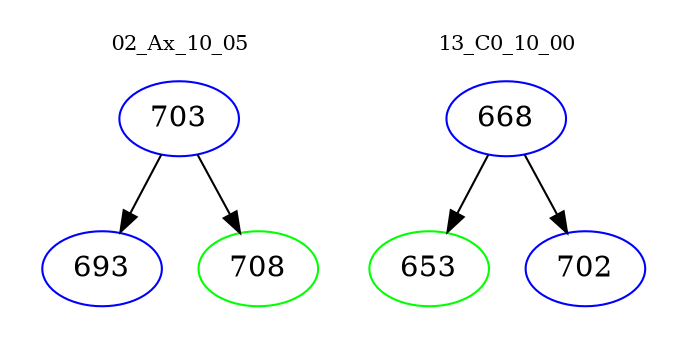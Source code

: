 digraph{
subgraph cluster_0 {
color = white
label = "02_Ax_10_05";
fontsize=10;
T0_703 [label="703", color="blue"]
T0_703 -> T0_693 [color="black"]
T0_693 [label="693", color="blue"]
T0_703 -> T0_708 [color="black"]
T0_708 [label="708", color="green"]
}
subgraph cluster_1 {
color = white
label = "13_C0_10_00";
fontsize=10;
T1_668 [label="668", color="blue"]
T1_668 -> T1_653 [color="black"]
T1_653 [label="653", color="green"]
T1_668 -> T1_702 [color="black"]
T1_702 [label="702", color="blue"]
}
}
